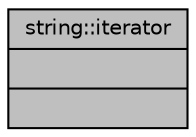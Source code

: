 digraph "string::iterator"
{
 // INTERACTIVE_SVG=YES
  bgcolor="transparent";
  edge [fontname="Helvetica",fontsize="10",labelfontname="Helvetica",labelfontsize="10"];
  node [fontname="Helvetica",fontsize="10",shape=record];
  Node1 [label="{string::iterator\n||}",height=0.2,width=0.4,color="black", fillcolor="grey75", style="filled", fontcolor="black"];
}
